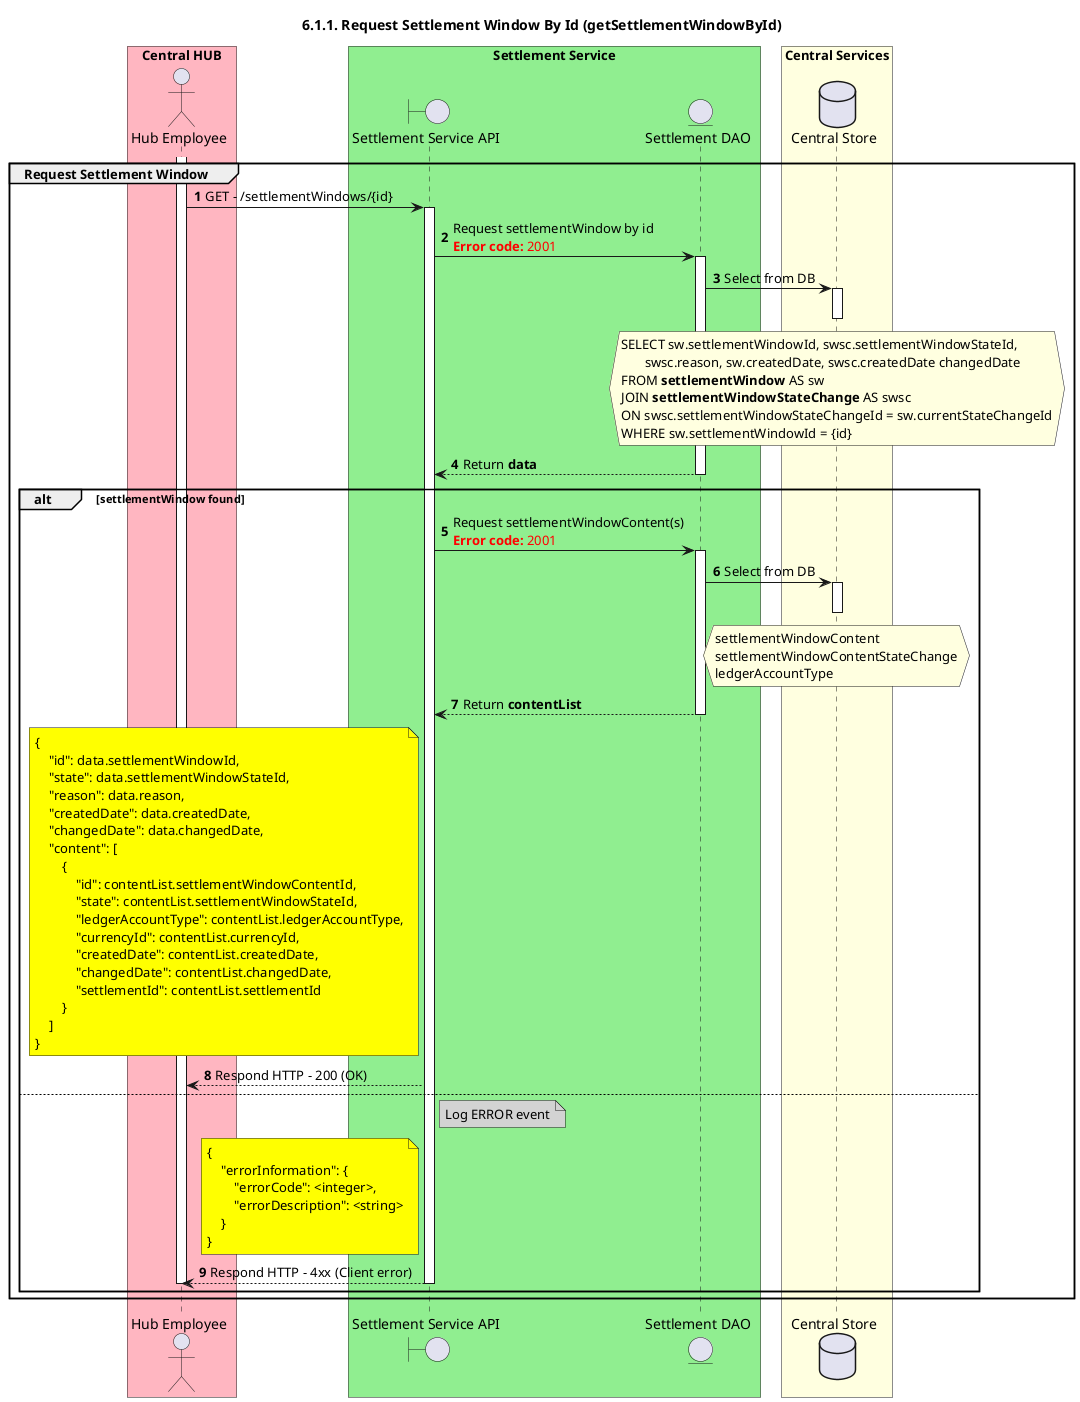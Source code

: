 /'*****
 License
 --------------
 Copyright © 2017 Bill & Melinda Gates Foundation
 The Mojaloop files are made available by the Bill & Melinda Gates Foundation under the Apache License, Version 2.0 (the "License") and you may not use these files except in compliance with the License. You may obtain a copy of the License at
 http://www.apache.org/licenses/LICENSE-2.0
 Unless required by applicable law or agreed to in writing, the Mojaloop files are distributed on an "AS IS" BASIS, WITHOUT WARRANTIES OR CONDITIONS OF ANY KIND, either express or implied. See the License for the specific language governing permissions and limitations under the License.
 Contributors
 --------------
 This is the official list of the Mojaloop project contributors for this file.
 Names of the original copyright holders (individuals or organizations)
 should be listed with a '*' in the first column. People who have
 contributed from an organization can be listed under the organization
 that actually holds the copyright for their contributions (see the
 Gates Foundation organization for an example). Those individuals should have
 their names indented and be marked with a '-'. Email address can be added
 optionally within square brackets <email>.
 * Gates Foundation
 - Name Surname <name.surname@gatesfoundation.com>

 * ModusBox
 - Georgi Georgiev <georgi.georgiev@modusbox.com>
 --------------
 ******'/

@startuml
' declate title
title 6.1.1. Request Settlement Window By Id (getSettlementWindowById)

autonumber

' declare actors
actor "Hub Employee" as OPERATOR
boundary "Settlement Service API" as SSAPI
entity "Settlement DAO" as SETTLE_DAO
database "Central Store" as DB

box "Central HUB" #lightpink
    participant OPERATOR
end box

box "Settlement Service" #lightgreen
    participant SSAPI
    participant SETTLE_DAO
end box

box "Central Services" #lightyellow
    participant DB
end box

' start flow
group Request Settlement Window
    activate OPERATOR
    OPERATOR -> SSAPI: GET - /settlementWindows/{id}
    activate SSAPI
    SSAPI -> SETTLE_DAO: Request settlementWindow by id\n<color #FF0000><b>Error code:</b> 2001</color>
    activate SETTLE_DAO
    SETTLE_DAO -> DB: Select from DB
    activate DB
    hnote over DB #lightyellow
        SELECT sw.settlementWindowId, swsc.settlementWindowStateId, 
               swsc.reason, sw.createdDate, swsc.createdDate changedDate
        FROM **settlementWindow** AS sw
        JOIN **settlementWindowStateChange** AS swsc
        ON swsc.settlementWindowStateChangeId = sw.currentStateChangeId
        WHERE sw.settlementWindowId = {id}
    end hnote
    deactivate DB
    SSAPI <-- SETTLE_DAO: Return **data**
    deactivate SETTLE_DAO

    alt settlementWindow found
        SSAPI -> SETTLE_DAO: Request settlementWindowContent(s)\n<color #FF0000><b>Error code:</b> 2001</color>
        activate SETTLE_DAO
        SETTLE_DAO -> DB: Select from DB
        activate DB
        hnote over DB #lightyellow
            settlementWindowContent
            settlementWindowContentStateChange
            ledgerAccountType
        end hnote
        deactivate DB
        SSAPI <-- SETTLE_DAO: Return **contentList**
        deactivate SETTLE_DAO
        note left of SSAPI #yellow
            {
                "id": data.settlementWindowId,
                "state": data.settlementWindowStateId,
                "reason": data.reason,
                "createdDate": data.createdDate,
                "changedDate": data.changedDate,
                "content": [
                    {
                        "id": contentList.settlementWindowContentId,
                        "state": contentList.settlementWindowStateId,
                        "ledgerAccountType": contentList.ledgerAccountType,
                        "currencyId": contentList.currencyId,
                        "createdDate": contentList.createdDate,
                        "changedDate": contentList.changedDate,
                        "settlementId": contentList.settlementId
                    }
                ]
            }
        end note
        OPERATOR <-- SSAPI: Respond HTTP - 200 (OK)
    else
        note right of SSAPI #lightgray
            Log ERROR event
        end note
        note left of SSAPI #yellow
            {
                "errorInformation": {
                    "errorCode": <integer>,
                    "errorDescription": <string>
                }
            }
        end note
        OPERATOR <-- SSAPI: Respond HTTP - 4xx (Client error)
        deactivate SSAPI
        deactivate OPERATOR
    end
end
@enduml
